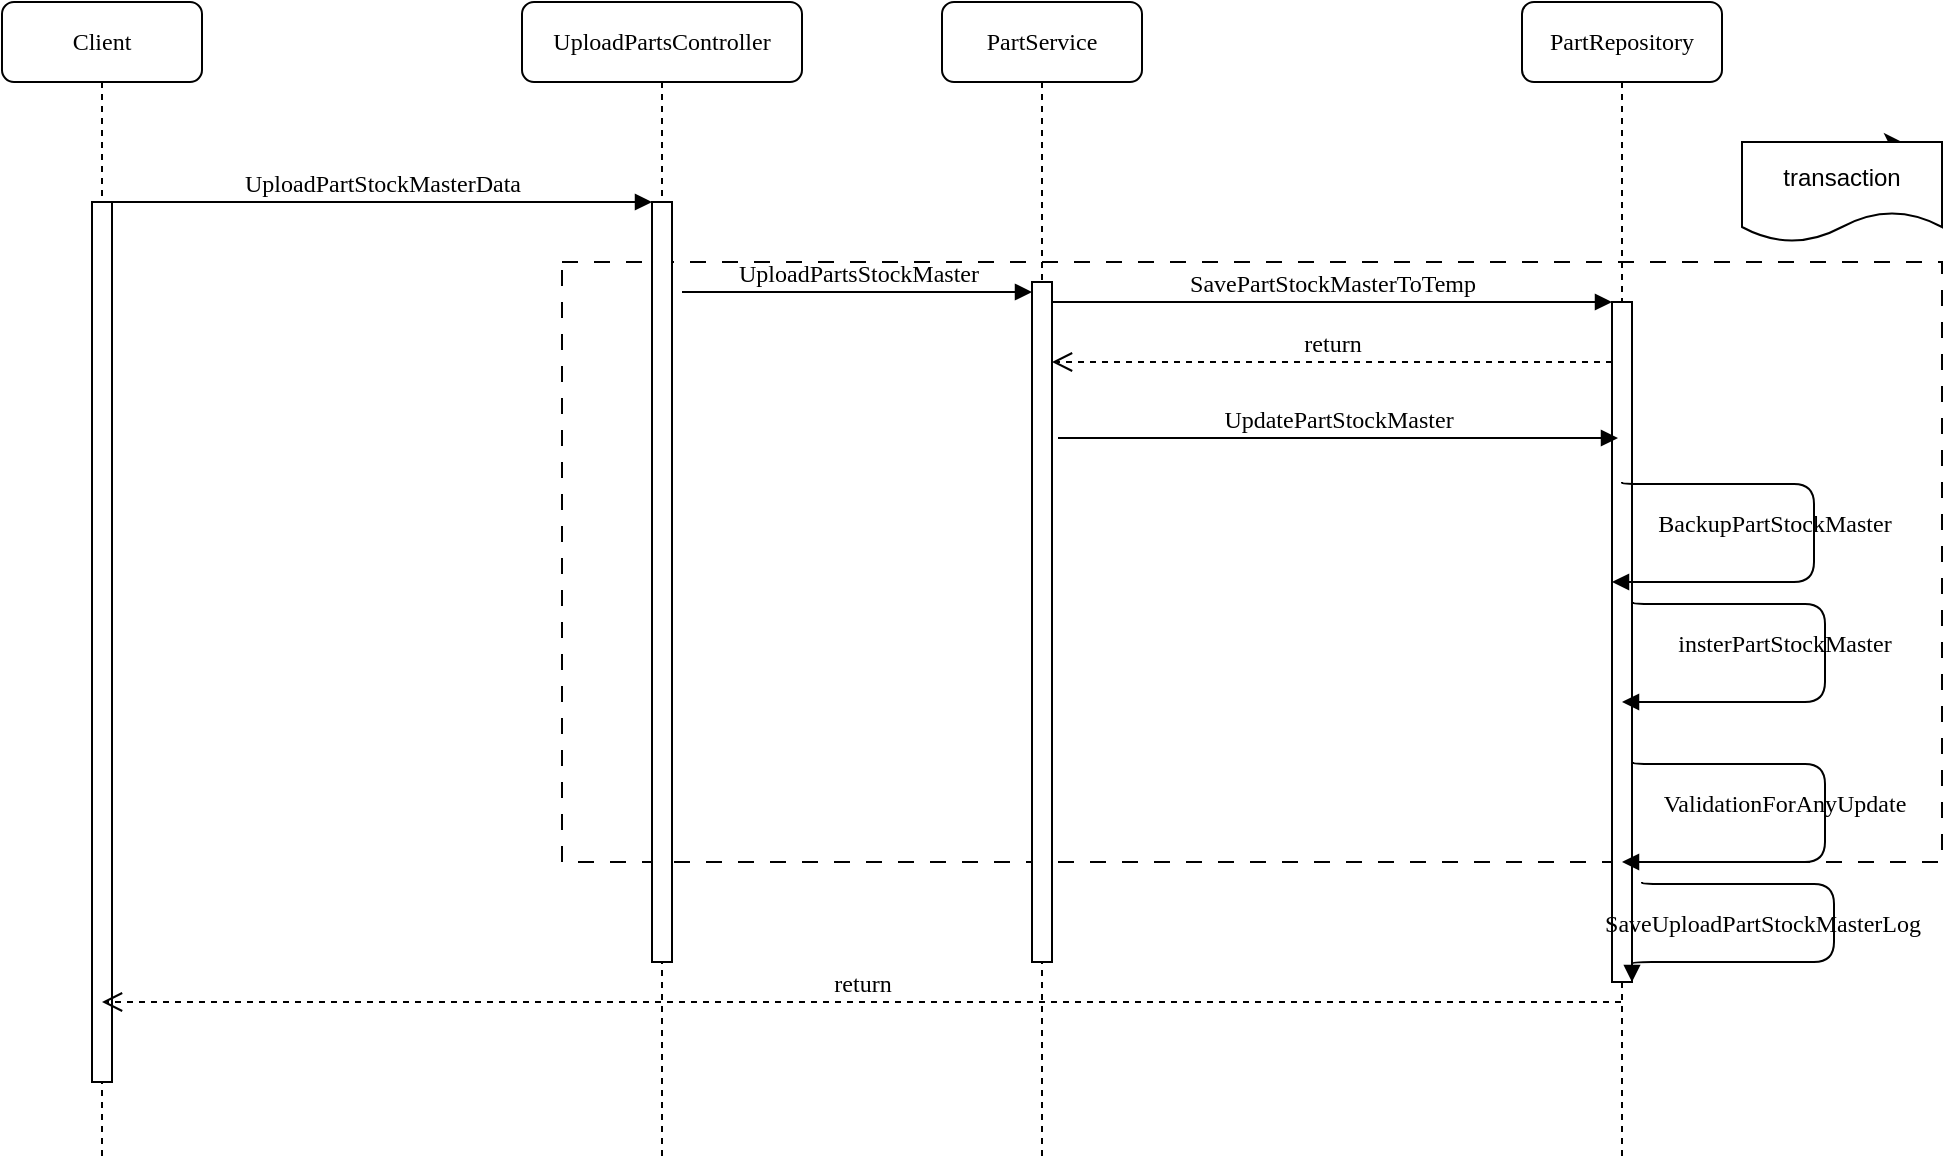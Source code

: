 <mxfile version="21.5.0" type="github">
  <diagram name="Page-1" id="13e1069c-82ec-6db2-03f1-153e76fe0fe0">
    <mxGraphModel dx="1434" dy="796" grid="1" gridSize="10" guides="1" tooltips="1" connect="1" arrows="1" fold="1" page="1" pageScale="1" pageWidth="1100" pageHeight="850" background="none" math="0" shadow="0">
      <root>
        <mxCell id="0" />
        <mxCell id="1" parent="0" />
        <mxCell id="aby0zHnrufxBEsvmuhQ6-9" value="" style="rounded=0;whiteSpace=wrap;html=1;fillColor=none;dashed=1;dashPattern=8 8;" parent="1" vertex="1">
          <mxGeometry x="380" y="210" width="690" height="300" as="geometry" />
        </mxCell>
        <mxCell id="7baba1c4bc27f4b0-2" value="UploadPartsController" style="shape=umlLifeline;perimeter=lifelinePerimeter;whiteSpace=wrap;html=1;container=1;collapsible=0;recursiveResize=0;outlineConnect=0;rounded=1;shadow=0;comic=0;labelBackgroundColor=none;strokeWidth=1;fontFamily=Verdana;fontSize=12;align=center;" parent="1" vertex="1">
          <mxGeometry x="360" y="80" width="140" height="580" as="geometry" />
        </mxCell>
        <mxCell id="7baba1c4bc27f4b0-10" value="" style="html=1;points=[];perimeter=orthogonalPerimeter;rounded=0;shadow=0;comic=0;labelBackgroundColor=none;strokeWidth=1;fontFamily=Verdana;fontSize=12;align=center;" parent="7baba1c4bc27f4b0-2" vertex="1">
          <mxGeometry x="65" y="100" width="10" height="380" as="geometry" />
        </mxCell>
        <mxCell id="7baba1c4bc27f4b0-4" value="PartService" style="shape=umlLifeline;perimeter=lifelinePerimeter;whiteSpace=wrap;html=1;container=1;collapsible=0;recursiveResize=0;outlineConnect=0;rounded=1;shadow=0;comic=0;labelBackgroundColor=none;strokeWidth=1;fontFamily=Verdana;fontSize=12;align=center;" parent="1" vertex="1">
          <mxGeometry x="570" y="80" width="100" height="580" as="geometry" />
        </mxCell>
        <mxCell id="7baba1c4bc27f4b0-16" value="" style="html=1;points=[];perimeter=orthogonalPerimeter;rounded=0;shadow=0;comic=0;labelBackgroundColor=none;strokeWidth=1;fontFamily=Verdana;fontSize=12;align=center;" parent="7baba1c4bc27f4b0-4" vertex="1">
          <mxGeometry x="45" y="140" width="10" height="340" as="geometry" />
        </mxCell>
        <mxCell id="7baba1c4bc27f4b0-5" value="PartRepository" style="shape=umlLifeline;perimeter=lifelinePerimeter;whiteSpace=wrap;html=1;container=1;collapsible=0;recursiveResize=0;outlineConnect=0;rounded=1;shadow=0;comic=0;labelBackgroundColor=none;strokeWidth=1;fontFamily=Verdana;fontSize=12;align=center;" parent="1" vertex="1">
          <mxGeometry x="860" y="80" width="100" height="580" as="geometry" />
        </mxCell>
        <mxCell id="7baba1c4bc27f4b0-19" value="" style="html=1;points=[];perimeter=orthogonalPerimeter;rounded=0;shadow=0;comic=0;labelBackgroundColor=none;strokeWidth=1;fontFamily=Verdana;fontSize=12;align=center;" parent="7baba1c4bc27f4b0-5" vertex="1">
          <mxGeometry x="45" y="150" width="10" height="340" as="geometry" />
        </mxCell>
        <mxCell id="aby0zHnrufxBEsvmuhQ6-5" value="BackupPartStockMaster&lt;br&gt;" style="html=1;verticalAlign=bottom;endArrow=block;labelBackgroundColor=none;fontFamily=Verdana;fontSize=12;edgeStyle=orthogonalEdgeStyle;elbow=vertical;" parent="7baba1c4bc27f4b0-5" edge="1">
          <mxGeometry x="0.349" y="-20" relative="1" as="geometry">
            <mxPoint x="50" y="240" as="sourcePoint" />
            <mxPoint x="45" y="290" as="targetPoint" />
            <Array as="points">
              <mxPoint x="50" y="241" />
              <mxPoint x="146" y="241" />
              <mxPoint x="146" y="290" />
            </Array>
            <mxPoint as="offset" />
          </mxGeometry>
        </mxCell>
        <mxCell id="7baba1c4bc27f4b0-8" value="Client" style="shape=umlLifeline;perimeter=lifelinePerimeter;whiteSpace=wrap;html=1;container=1;collapsible=0;recursiveResize=0;outlineConnect=0;rounded=1;shadow=0;comic=0;labelBackgroundColor=none;strokeWidth=1;fontFamily=Verdana;fontSize=12;align=center;" parent="1" vertex="1">
          <mxGeometry x="100" y="80" width="100" height="580" as="geometry" />
        </mxCell>
        <mxCell id="7baba1c4bc27f4b0-9" value="" style="html=1;points=[];perimeter=orthogonalPerimeter;rounded=0;shadow=0;comic=0;labelBackgroundColor=none;strokeWidth=1;fontFamily=Verdana;fontSize=12;align=center;" parent="7baba1c4bc27f4b0-8" vertex="1">
          <mxGeometry x="45" y="100" width="10" height="440" as="geometry" />
        </mxCell>
        <mxCell id="7baba1c4bc27f4b0-17" value="UploadPartsStockMaster" style="html=1;verticalAlign=bottom;endArrow=block;labelBackgroundColor=none;fontFamily=Verdana;fontSize=12;edgeStyle=elbowEdgeStyle;elbow=vertical;" parent="1" edge="1">
          <mxGeometry relative="1" as="geometry">
            <mxPoint x="440" y="225" as="sourcePoint" />
            <Array as="points">
              <mxPoint x="440" y="225" />
            </Array>
            <mxPoint x="615" y="225" as="targetPoint" />
          </mxGeometry>
        </mxCell>
        <mxCell id="7baba1c4bc27f4b0-20" value="SavePartStockMasterToTemp" style="html=1;verticalAlign=bottom;endArrow=block;entryX=0;entryY=0;labelBackgroundColor=none;fontFamily=Verdana;fontSize=12;edgeStyle=elbowEdgeStyle;elbow=vertical;" parent="1" source="7baba1c4bc27f4b0-16" target="7baba1c4bc27f4b0-19" edge="1">
          <mxGeometry relative="1" as="geometry">
            <mxPoint x="650" y="230" as="sourcePoint" />
          </mxGeometry>
        </mxCell>
        <mxCell id="7baba1c4bc27f4b0-21" value="return" style="html=1;verticalAlign=bottom;endArrow=open;dashed=1;endSize=8;labelBackgroundColor=none;fontFamily=Verdana;fontSize=12;edgeStyle=elbowEdgeStyle;elbow=vertical;" parent="1" source="7baba1c4bc27f4b0-19" target="7baba1c4bc27f4b0-16" edge="1">
          <mxGeometry relative="1" as="geometry">
            <mxPoint x="650" y="306" as="targetPoint" />
            <Array as="points">
              <mxPoint x="670" y="260" />
              <mxPoint x="700" y="260" />
            </Array>
          </mxGeometry>
        </mxCell>
        <mxCell id="7baba1c4bc27f4b0-11" value="UploadPartStockMasterData" style="html=1;verticalAlign=bottom;endArrow=block;entryX=0;entryY=0;labelBackgroundColor=none;fontFamily=Verdana;fontSize=12;edgeStyle=elbowEdgeStyle;elbow=vertical;" parent="1" source="7baba1c4bc27f4b0-9" target="7baba1c4bc27f4b0-10" edge="1">
          <mxGeometry relative="1" as="geometry">
            <mxPoint x="220" y="190" as="sourcePoint" />
            <mxPoint as="offset" />
          </mxGeometry>
        </mxCell>
        <mxCell id="aby0zHnrufxBEsvmuhQ6-1" value="UpdatePartStockMaster" style="html=1;verticalAlign=bottom;endArrow=block;entryX=0;entryY=0;labelBackgroundColor=none;fontFamily=Verdana;fontSize=12;edgeStyle=elbowEdgeStyle;elbow=vertical;" parent="1" edge="1">
          <mxGeometry relative="1" as="geometry">
            <mxPoint x="628" y="298" as="sourcePoint" />
            <mxPoint x="908" y="298" as="targetPoint" />
          </mxGeometry>
        </mxCell>
        <mxCell id="aby0zHnrufxBEsvmuhQ6-4" value="insterPartStockMaster" style="html=1;verticalAlign=bottom;endArrow=block;labelBackgroundColor=none;fontFamily=Verdana;fontSize=12;edgeStyle=orthogonalEdgeStyle;elbow=vertical;" parent="1" edge="1">
          <mxGeometry x="0.349" y="-20" relative="1" as="geometry">
            <mxPoint x="915.5" y="380" as="sourcePoint" />
            <mxPoint x="910" y="430" as="targetPoint" />
            <Array as="points">
              <mxPoint x="915.5" y="381" />
              <mxPoint x="1011.5" y="381" />
              <mxPoint x="1011.5" y="430" />
            </Array>
            <mxPoint as="offset" />
          </mxGeometry>
        </mxCell>
        <mxCell id="aby0zHnrufxBEsvmuhQ6-6" value="ValidationForAnyUpdate" style="html=1;verticalAlign=bottom;endArrow=block;labelBackgroundColor=none;fontFamily=Verdana;fontSize=12;edgeStyle=orthogonalEdgeStyle;elbow=vertical;" parent="1" edge="1">
          <mxGeometry x="0.349" y="-20" relative="1" as="geometry">
            <mxPoint x="915.5" y="460" as="sourcePoint" />
            <mxPoint x="910" y="510" as="targetPoint" />
            <Array as="points">
              <mxPoint x="915.5" y="461" />
              <mxPoint x="1011.5" y="461" />
              <mxPoint x="1011.5" y="510" />
            </Array>
            <mxPoint as="offset" />
          </mxGeometry>
        </mxCell>
        <mxCell id="aby0zHnrufxBEsvmuhQ6-7" value="SaveUploadPartStockMasterLog" style="html=1;verticalAlign=bottom;endArrow=block;labelBackgroundColor=none;fontFamily=Verdana;fontSize=12;edgeStyle=orthogonalEdgeStyle;elbow=vertical;" parent="1" edge="1">
          <mxGeometry x="0.393" y="-10" relative="1" as="geometry">
            <mxPoint x="920" y="520" as="sourcePoint" />
            <mxPoint x="915" y="570" as="targetPoint" />
            <Array as="points">
              <mxPoint x="920" y="521" />
              <mxPoint x="1016" y="521" />
              <mxPoint x="1016" y="560" />
              <mxPoint x="915" y="560" />
            </Array>
            <mxPoint as="offset" />
          </mxGeometry>
        </mxCell>
        <mxCell id="aby0zHnrufxBEsvmuhQ6-11" style="edgeStyle=orthogonalEdgeStyle;rounded=0;orthogonalLoop=1;jettySize=auto;html=1;exitX=0.75;exitY=0;exitDx=0;exitDy=0;fontFamily=Helvetica;fontSize=12;fontColor=default;" parent="1" source="aby0zHnrufxBEsvmuhQ6-10" edge="1">
          <mxGeometry relative="1" as="geometry">
            <mxPoint x="1050" y="150" as="targetPoint" />
          </mxGeometry>
        </mxCell>
        <mxCell id="aby0zHnrufxBEsvmuhQ6-10" value="transaction" style="shape=document;whiteSpace=wrap;html=1;boundedLbl=1;rounded=0;strokeColor=default;fontFamily=Helvetica;fontSize=12;fontColor=default;fillColor=default;" parent="1" vertex="1">
          <mxGeometry x="970" y="150" width="100" height="50" as="geometry" />
        </mxCell>
        <mxCell id="7baba1c4bc27f4b0-30" value="return" style="html=1;verticalAlign=bottom;endArrow=open;dashed=1;endSize=8;labelBackgroundColor=none;fontFamily=Verdana;fontSize=12;edgeStyle=elbowEdgeStyle;elbow=vertical;" parent="1" source="7baba1c4bc27f4b0-5" target="7baba1c4bc27f4b0-8" edge="1">
          <mxGeometry relative="1" as="geometry">
            <mxPoint x="175.5" y="580" as="targetPoint" />
            <Array as="points">
              <mxPoint x="590.5" y="580" />
            </Array>
            <mxPoint x="900" y="580" as="sourcePoint" />
          </mxGeometry>
        </mxCell>
      </root>
    </mxGraphModel>
  </diagram>
</mxfile>
